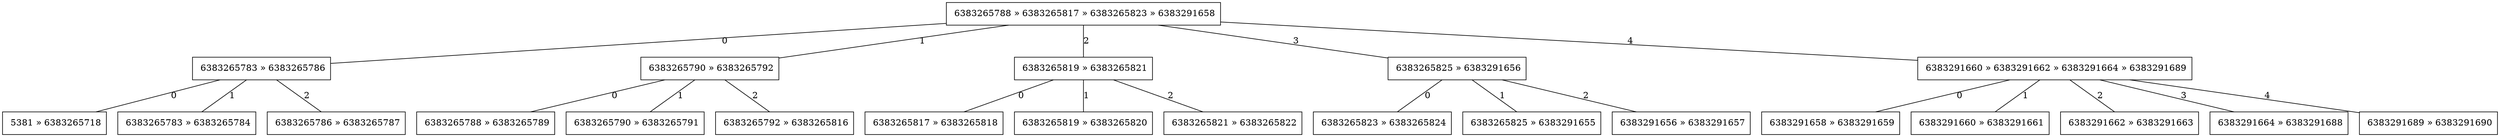 graph {
0 [label=0];
0 -- 2 [label=0];
2 -- 4 [label=0];
4 [label=" 5381 » 6383265718"];
4 [shape=box]
2 -- 6 [label=1];
6 [label=" 6383265783 » 6383265784"];
6 [shape=box]
2 -- 8 [label=2];
8 [label=" 6383265786 » 6383265787"];
8 [shape=box]
2 [label=" 6383265783 » 6383265786"];
2 [shape=box]
0 -- 10 [label=1];
10 -- 12 [label=0];
12 [label=" 6383265788 » 6383265789"];
12 [shape=box]
10 -- 14 [label=1];
14 [label=" 6383265790 » 6383265791"];
14 [shape=box]
10 -- 16 [label=2];
16 [label=" 6383265792 » 6383265816"];
16 [shape=box]
10 [label=" 6383265790 » 6383265792"];
10 [shape=box]
0 -- 18 [label=2];
18 -- 20 [label=0];
20 [label=" 6383265817 » 6383265818"];
20 [shape=box]
18 -- 22 [label=1];
22 [label=" 6383265819 » 6383265820"];
22 [shape=box]
18 -- 24 [label=2];
24 [label=" 6383265821 » 6383265822"];
24 [shape=box]
18 [label=" 6383265819 » 6383265821"];
18 [shape=box]
0 -- 26 [label=3];
26 -- 28 [label=0];
28 [label=" 6383265823 » 6383265824"];
28 [shape=box]
26 -- 30 [label=1];
30 [label=" 6383265825 » 6383291655"];
30 [shape=box]
26 -- 32 [label=2];
32 [label=" 6383291656 » 6383291657"];
32 [shape=box]
26 [label=" 6383265825 » 6383291656"];
26 [shape=box]
0 -- 34 [label=4];
34 -- 36 [label=0];
36 [label=" 6383291658 » 6383291659"];
36 [shape=box]
34 -- 38 [label=1];
38 [label=" 6383291660 » 6383291661"];
38 [shape=box]
34 -- 40 [label=2];
40 [label=" 6383291662 » 6383291663"];
40 [shape=box]
34 -- 42 [label=3];
42 [label=" 6383291664 » 6383291688"];
42 [shape=box]
34 -- 44 [label=4];
44 [label=" 6383291689 » 6383291690"];
44 [shape=box]
34 [label=" 6383291660 » 6383291662 » 6383291664 » 6383291689"];
34 [shape=box]
0 [label=" 6383265788 » 6383265817 » 6383265823 » 6383291658"];
0 [shape=box]
}
